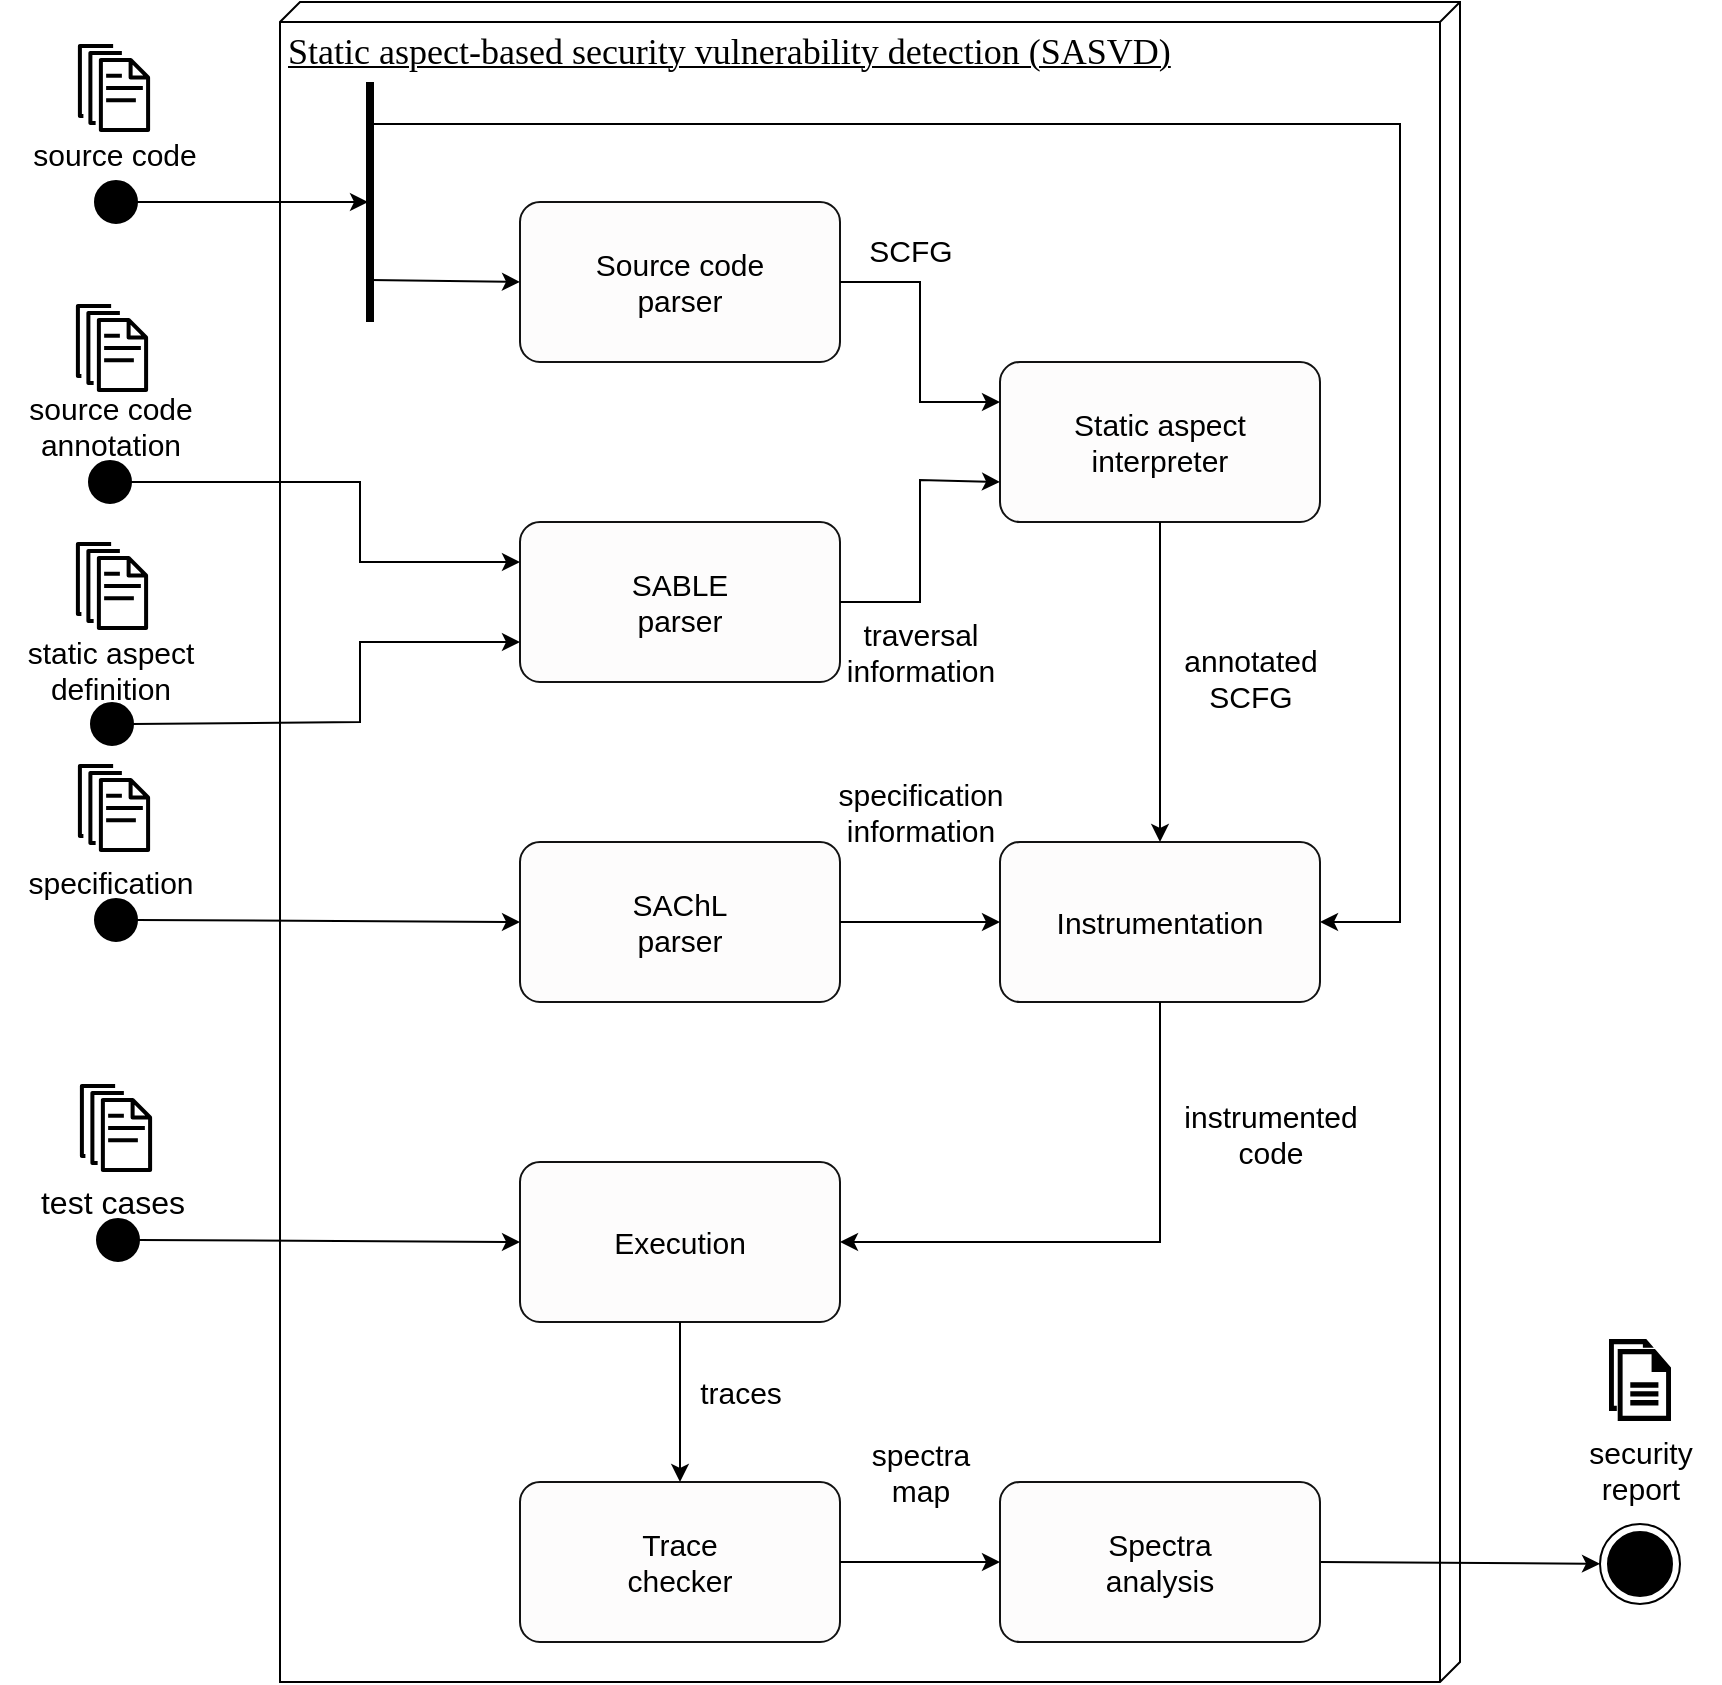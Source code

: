 <mxfile version="22.1.0" type="github">
  <diagram name="Page-1" id="982gyeF62y9UsF95akiq">
    <mxGraphModel dx="1067" dy="663" grid="1" gridSize="10" guides="1" tooltips="1" connect="1" arrows="1" fold="1" page="1" pageScale="1" pageWidth="860" pageHeight="850" math="0" shadow="0">
      <root>
        <mxCell id="0" />
        <mxCell id="1" parent="0" />
        <mxCell id="JIdOVKg0k5BsWk1WgtoK-1" value="&lt;div align=&quot;left&quot;&gt;&lt;font style=&quot;font-size: 18px;&quot;&gt;Static aspect-based security vulnerability detection (SASVD)&lt;br&gt;&lt;/font&gt;&lt;/div&gt;" style="verticalAlign=top;align=left;spacingTop=8;spacingLeft=2;spacingRight=12;shape=cube;size=10;direction=south;fontStyle=4;html=1;rounded=0;shadow=0;comic=0;labelBackgroundColor=none;strokeWidth=1;fontFamily=Verdana;fontSize=12;fillColor=none;" parent="1" vertex="1">
          <mxGeometry x="140" width="590" height="840" as="geometry" />
        </mxCell>
        <mxCell id="JIdOVKg0k5BsWk1WgtoK-4" value="&lt;div style=&quot;font-size: 15px;&quot;&gt;&lt;font style=&quot;font-size: 15px;&quot;&gt;source code&lt;font style=&quot;font-size: 15px;&quot;&gt;&lt;br&gt;&lt;/font&gt;&lt;/font&gt;&lt;/div&gt;" style="text;html=1;align=center;verticalAlign=middle;resizable=0;points=[];autosize=1;strokeColor=none;fillColor=none;" parent="1" vertex="1">
          <mxGeometry x="2" y="61" width="110" height="30" as="geometry" />
        </mxCell>
        <mxCell id="JIdOVKg0k5BsWk1WgtoK-13" value="" style="sketch=0;pointerEvents=1;shadow=0;dashed=0;html=1;strokeColor=#000000;fillColor=#000000;labelPosition=center;verticalLabelPosition=bottom;verticalAlign=top;outlineConnect=0;align=center;shape=mxgraph.office.concepts.documents;fontSize=15;fontColor=#ffffff;" parent="1" vertex="1">
          <mxGeometry x="805" y="669" width="30" height="40" as="geometry" />
        </mxCell>
        <mxCell id="JIdOVKg0k5BsWk1WgtoK-23" value="" style="ellipse;html=1;shape=endState;fillColor=#000000;strokeColor=#000000;fontSize=15;direction=north;" parent="1" vertex="1">
          <mxGeometry x="800" y="761" width="40" height="40" as="geometry" />
        </mxCell>
        <mxCell id="JIdOVKg0k5BsWk1WgtoK-24" value="&lt;div&gt;security&lt;/div&gt;&lt;div&gt;report&lt;br&gt;&lt;/div&gt;" style="text;html=1;align=center;verticalAlign=middle;resizable=0;points=[];autosize=1;strokeColor=none;fillColor=none;fontSize=15;" parent="1" vertex="1">
          <mxGeometry x="780" y="709" width="80" height="50" as="geometry" />
        </mxCell>
        <mxCell id="XhcfFflQ-kZcFnGUOM56-5" value="" style="sketch=0;outlineConnect=0;fontColor=#232F3E;gradientColor=none;fillColor=#000000;strokeColor=none;dashed=0;verticalLabelPosition=bottom;verticalAlign=top;align=center;html=1;fontSize=12;fontStyle=0;aspect=fixed;pointerEvents=1;shape=mxgraph.aws4.documents;" parent="1" vertex="1">
          <mxGeometry x="38.95" y="21" width="36.1" height="44" as="geometry" />
        </mxCell>
        <mxCell id="MYr1V2kwetyBuqe4WK7h-1" value="" style="strokeWidth=2;html=1;shape=mxgraph.flowchart.start_2;whiteSpace=wrap;fillColor=#000000;" parent="1" vertex="1">
          <mxGeometry x="48" y="90" width="20" height="20" as="geometry" />
        </mxCell>
        <mxCell id="MYr1V2kwetyBuqe4WK7h-11" value="&lt;div&gt;Source code&lt;/div&gt;&lt;div&gt;parser&lt;br&gt;&lt;/div&gt;" style="points=[[0.25,0,0],[0.5,0,0],[0.75,0,0],[1,0.25,0],[1,0.5,0],[1,0.75,0],[0.75,1,0],[0.5,1,0],[0.25,1,0],[0,0.75,0],[0,0.5,0],[0,0.25,0]];shape=mxgraph.bpmn.task;whiteSpace=wrap;rectStyle=rounded;size=10;html=1;taskMarker=abstract;strokeColor=#121212;fontSize=15;fillColor=#fdfcfc;" parent="1" vertex="1">
          <mxGeometry x="260" y="100" width="160" height="80" as="geometry" />
        </mxCell>
        <mxCell id="MYr1V2kwetyBuqe4WK7h-41" value="" style="endArrow=classic;html=1;rounded=0;exitX=1;exitY=0.5;exitDx=0;exitDy=0;exitPerimeter=0;" parent="1" source="qjNmLmzCoTw4PF_jTeP7-56" target="JIdOVKg0k5BsWk1WgtoK-23" edge="1">
          <mxGeometry width="50" height="50" relative="1" as="geometry">
            <mxPoint x="700" y="781" as="sourcePoint" />
            <mxPoint x="590" y="591" as="targetPoint" />
          </mxGeometry>
        </mxCell>
        <mxCell id="MYr1V2kwetyBuqe4WK7h-54" value="" style="line;strokeWidth=4;html=1;direction=south;" parent="1" vertex="1">
          <mxGeometry x="180" y="40" width="10" height="120" as="geometry" />
        </mxCell>
        <mxCell id="MYr1V2kwetyBuqe4WK7h-58" value="" style="endArrow=classic;html=1;rounded=0;exitX=1;exitY=0.5;exitDx=0;exitDy=0;exitPerimeter=0;entryX=0.5;entryY=0.599;entryDx=0;entryDy=0;entryPerimeter=0;" parent="1" source="MYr1V2kwetyBuqe4WK7h-1" target="MYr1V2kwetyBuqe4WK7h-54" edge="1">
          <mxGeometry width="50" height="50" relative="1" as="geometry">
            <mxPoint x="60" y="10" as="sourcePoint" />
            <mxPoint x="250" y="119" as="targetPoint" />
          </mxGeometry>
        </mxCell>
        <mxCell id="qjNmLmzCoTw4PF_jTeP7-3" value="" style="endArrow=classic;html=1;rounded=0;entryX=0;entryY=0.5;entryDx=0;entryDy=0;entryPerimeter=0;exitX=0.825;exitY=0.5;exitDx=0;exitDy=0;exitPerimeter=0;" edge="1" parent="1" source="MYr1V2kwetyBuqe4WK7h-54" target="MYr1V2kwetyBuqe4WK7h-11">
          <mxGeometry width="50" height="50" relative="1" as="geometry">
            <mxPoint x="250" y="70" as="sourcePoint" />
            <mxPoint x="270" y="162" as="targetPoint" />
          </mxGeometry>
        </mxCell>
        <mxCell id="qjNmLmzCoTw4PF_jTeP7-4" value="&lt;div&gt;SABLE&lt;/div&gt;&lt;div&gt;parser&lt;br&gt;&lt;/div&gt;" style="points=[[0.25,0,0],[0.5,0,0],[0.75,0,0],[1,0.25,0],[1,0.5,0],[1,0.75,0],[0.75,1,0],[0.5,1,0],[0.25,1,0],[0,0.75,0],[0,0.5,0],[0,0.25,0]];shape=mxgraph.bpmn.task;whiteSpace=wrap;rectStyle=rounded;size=10;html=1;taskMarker=abstract;strokeColor=#121212;fontSize=15;fillColor=#fdfcfc;" vertex="1" parent="1">
          <mxGeometry x="260" y="260" width="160" height="80" as="geometry" />
        </mxCell>
        <mxCell id="qjNmLmzCoTw4PF_jTeP7-14" value="&lt;div style=&quot;font-size: 15px;&quot;&gt;&lt;font style=&quot;font-size: 15px;&quot;&gt;source code&lt;font style=&quot;font-size: 15px;&quot;&gt;&lt;br&gt;&lt;/font&gt;&lt;/font&gt;&lt;/div&gt;&lt;div style=&quot;font-size: 15px;&quot;&gt;annotation&lt;br&gt;&lt;/div&gt;" style="text;html=1;align=center;verticalAlign=middle;resizable=0;points=[];autosize=1;strokeColor=none;fillColor=none;" vertex="1" parent="1">
          <mxGeometry y="187" width="110" height="50" as="geometry" />
        </mxCell>
        <mxCell id="qjNmLmzCoTw4PF_jTeP7-15" value="" style="sketch=0;outlineConnect=0;fontColor=#232F3E;gradientColor=none;fillColor=#000000;strokeColor=none;dashed=0;verticalLabelPosition=bottom;verticalAlign=top;align=center;html=1;fontSize=12;fontStyle=0;aspect=fixed;pointerEvents=1;shape=mxgraph.aws4.documents;" vertex="1" parent="1">
          <mxGeometry x="37.95" y="151" width="36.1" height="44" as="geometry" />
        </mxCell>
        <mxCell id="qjNmLmzCoTw4PF_jTeP7-16" value="" style="strokeWidth=2;html=1;shape=mxgraph.flowchart.start_2;whiteSpace=wrap;fillColor=#000000;" vertex="1" parent="1">
          <mxGeometry x="45" y="230" width="20" height="20" as="geometry" />
        </mxCell>
        <mxCell id="qjNmLmzCoTw4PF_jTeP7-17" value="" style="endArrow=classic;html=1;rounded=0;exitX=1;exitY=0.5;exitDx=0;exitDy=0;exitPerimeter=0;entryX=0;entryY=0.25;entryDx=0;entryDy=0;entryPerimeter=0;" edge="1" parent="1" source="qjNmLmzCoTw4PF_jTeP7-16" target="qjNmLmzCoTw4PF_jTeP7-4">
          <mxGeometry width="50" height="50" relative="1" as="geometry">
            <mxPoint x="196" y="170" as="sourcePoint" />
            <mxPoint x="250" y="260" as="targetPoint" />
            <Array as="points">
              <mxPoint x="180" y="240" />
              <mxPoint x="180" y="280" />
            </Array>
          </mxGeometry>
        </mxCell>
        <mxCell id="qjNmLmzCoTw4PF_jTeP7-20" value="" style="strokeWidth=2;html=1;shape=mxgraph.flowchart.start_2;whiteSpace=wrap;fillColor=#000000;" vertex="1" parent="1">
          <mxGeometry x="46" y="351" width="20" height="20" as="geometry" />
        </mxCell>
        <mxCell id="qjNmLmzCoTw4PF_jTeP7-21" value="" style="endArrow=classic;html=1;rounded=0;exitX=1;exitY=0.5;exitDx=0;exitDy=0;exitPerimeter=0;entryX=0;entryY=0.75;entryDx=0;entryDy=0;entryPerimeter=0;" edge="1" parent="1" source="qjNmLmzCoTw4PF_jTeP7-20" target="qjNmLmzCoTw4PF_jTeP7-4">
          <mxGeometry width="50" height="50" relative="1" as="geometry">
            <mxPoint x="56" y="268" as="sourcePoint" />
            <mxPoint x="270" y="380" as="targetPoint" />
            <Array as="points">
              <mxPoint x="180" y="360" />
              <mxPoint x="180" y="320" />
            </Array>
          </mxGeometry>
        </mxCell>
        <mxCell id="qjNmLmzCoTw4PF_jTeP7-22" value="&lt;div style=&quot;font-size: 15px;&quot;&gt;&lt;font style=&quot;font-size: 15px;&quot;&gt;static aspect&lt;/font&gt;&lt;/div&gt;&lt;div style=&quot;font-size: 15px;&quot;&gt;&lt;font style=&quot;font-size: 15px;&quot;&gt;definition&lt;font style=&quot;font-size: 15px;&quot;&gt;&lt;br&gt;&lt;/font&gt;&lt;/font&gt;&lt;/div&gt;" style="text;html=1;align=center;verticalAlign=middle;resizable=0;points=[];autosize=1;strokeColor=none;fillColor=none;" vertex="1" parent="1">
          <mxGeometry y="309" width="110" height="50" as="geometry" />
        </mxCell>
        <mxCell id="qjNmLmzCoTw4PF_jTeP7-23" value="" style="sketch=0;outlineConnect=0;fontColor=#232F3E;gradientColor=none;fillColor=#000000;strokeColor=none;dashed=0;verticalLabelPosition=bottom;verticalAlign=top;align=center;html=1;fontSize=12;fontStyle=0;aspect=fixed;pointerEvents=1;shape=mxgraph.aws4.documents;" vertex="1" parent="1">
          <mxGeometry x="37.95" y="270" width="36.1" height="44" as="geometry" />
        </mxCell>
        <mxCell id="qjNmLmzCoTw4PF_jTeP7-25" value="&lt;div&gt;Static aspect&lt;/div&gt;&lt;div&gt;interpreter&lt;br&gt;&lt;/div&gt;" style="points=[[0.25,0,0],[0.5,0,0],[0.75,0,0],[1,0.25,0],[1,0.5,0],[1,0.75,0],[0.75,1,0],[0.5,1,0],[0.25,1,0],[0,0.75,0],[0,0.5,0],[0,0.25,0]];shape=mxgraph.bpmn.task;whiteSpace=wrap;rectStyle=rounded;size=10;html=1;taskMarker=abstract;strokeColor=#121212;fontSize=15;fillColor=#fdfcfc;" vertex="1" parent="1">
          <mxGeometry x="500" y="180" width="160" height="80" as="geometry" />
        </mxCell>
        <mxCell id="qjNmLmzCoTw4PF_jTeP7-26" value="" style="endArrow=classic;html=1;rounded=0;entryX=0;entryY=0.25;entryDx=0;entryDy=0;entryPerimeter=0;exitX=1;exitY=0.5;exitDx=0;exitDy=0;exitPerimeter=0;" edge="1" parent="1" source="MYr1V2kwetyBuqe4WK7h-11" target="qjNmLmzCoTw4PF_jTeP7-25">
          <mxGeometry width="50" height="50" relative="1" as="geometry">
            <mxPoint x="156" y="170" as="sourcePoint" />
            <mxPoint x="270" y="170" as="targetPoint" />
            <Array as="points">
              <mxPoint x="460" y="140" />
              <mxPoint x="460" y="200" />
            </Array>
          </mxGeometry>
        </mxCell>
        <mxCell id="qjNmLmzCoTw4PF_jTeP7-27" value="" style="endArrow=classic;html=1;rounded=0;entryX=0;entryY=0.75;entryDx=0;entryDy=0;entryPerimeter=0;exitX=1;exitY=0.5;exitDx=0;exitDy=0;exitPerimeter=0;" edge="1" parent="1" source="qjNmLmzCoTw4PF_jTeP7-4" target="qjNmLmzCoTw4PF_jTeP7-25">
          <mxGeometry width="50" height="50" relative="1" as="geometry">
            <mxPoint x="156" y="170" as="sourcePoint" />
            <mxPoint x="270" y="170" as="targetPoint" />
            <Array as="points">
              <mxPoint x="460" y="300" />
              <mxPoint x="460" y="239" />
            </Array>
          </mxGeometry>
        </mxCell>
        <mxCell id="qjNmLmzCoTw4PF_jTeP7-28" value="" style="strokeWidth=2;html=1;shape=mxgraph.flowchart.start_2;whiteSpace=wrap;fillColor=#000000;" vertex="1" parent="1">
          <mxGeometry x="48" y="449" width="20" height="20" as="geometry" />
        </mxCell>
        <mxCell id="qjNmLmzCoTw4PF_jTeP7-29" value="&lt;font style=&quot;font-size: 15px;&quot;&gt;specification&lt;/font&gt;" style="text;html=1;align=center;verticalAlign=middle;resizable=0;points=[];autosize=1;strokeColor=none;fillColor=none;" vertex="1" parent="1">
          <mxGeometry y="425" width="110" height="30" as="geometry" />
        </mxCell>
        <mxCell id="qjNmLmzCoTw4PF_jTeP7-30" value="" style="sketch=0;outlineConnect=0;fontColor=#232F3E;gradientColor=none;fillColor=#000000;strokeColor=none;dashed=0;verticalLabelPosition=bottom;verticalAlign=top;align=center;html=1;fontSize=12;fontStyle=0;aspect=fixed;pointerEvents=1;shape=mxgraph.aws4.documents;" vertex="1" parent="1">
          <mxGeometry x="38.95" y="381" width="36.1" height="44" as="geometry" />
        </mxCell>
        <mxCell id="qjNmLmzCoTw4PF_jTeP7-34" value="" style="endArrow=classic;html=1;rounded=0;exitX=0.175;exitY=0.4;exitDx=0;exitDy=0;exitPerimeter=0;entryX=1;entryY=0.5;entryDx=0;entryDy=0;entryPerimeter=0;" edge="1" parent="1" source="MYr1V2kwetyBuqe4WK7h-54" target="qjNmLmzCoTw4PF_jTeP7-39">
          <mxGeometry width="50" height="50" relative="1" as="geometry">
            <mxPoint x="220" y="61.5" as="sourcePoint" />
            <mxPoint x="580" y="61.5" as="targetPoint" />
            <Array as="points">
              <mxPoint x="700" y="61" />
              <mxPoint x="700" y="460" />
            </Array>
          </mxGeometry>
        </mxCell>
        <mxCell id="qjNmLmzCoTw4PF_jTeP7-35" value="" style="endArrow=classic;html=1;rounded=0;exitX=1;exitY=0.5;exitDx=0;exitDy=0;exitPerimeter=0;entryX=0;entryY=0.5;entryDx=0;entryDy=0;entryPerimeter=0;" edge="1" parent="1" source="qjNmLmzCoTw4PF_jTeP7-28" target="qjNmLmzCoTw4PF_jTeP7-38">
          <mxGeometry width="50" height="50" relative="1" as="geometry">
            <mxPoint x="80" y="500" as="sourcePoint" />
            <mxPoint x="216" y="501" as="targetPoint" />
          </mxGeometry>
        </mxCell>
        <mxCell id="qjNmLmzCoTw4PF_jTeP7-38" value="&lt;div&gt;SAChL&lt;/div&gt;&lt;div&gt;parser&lt;br&gt;&lt;/div&gt;" style="points=[[0.25,0,0],[0.5,0,0],[0.75,0,0],[1,0.25,0],[1,0.5,0],[1,0.75,0],[0.75,1,0],[0.5,1,0],[0.25,1,0],[0,0.75,0],[0,0.5,0],[0,0.25,0]];shape=mxgraph.bpmn.task;whiteSpace=wrap;rectStyle=rounded;size=10;html=1;taskMarker=abstract;strokeColor=#121212;fontSize=15;fillColor=#fdfcfc;" vertex="1" parent="1">
          <mxGeometry x="260" y="420" width="160" height="80" as="geometry" />
        </mxCell>
        <mxCell id="qjNmLmzCoTw4PF_jTeP7-39" value="Instrumentation" style="points=[[0.25,0,0],[0.5,0,0],[0.75,0,0],[1,0.25,0],[1,0.5,0],[1,0.75,0],[0.75,1,0],[0.5,1,0],[0.25,1,0],[0,0.75,0],[0,0.5,0],[0,0.25,0]];shape=mxgraph.bpmn.task;whiteSpace=wrap;rectStyle=rounded;size=10;html=1;taskMarker=abstract;strokeColor=#121212;fontSize=15;fillColor=#fdfcfc;" vertex="1" parent="1">
          <mxGeometry x="500" y="420" width="160" height="80" as="geometry" />
        </mxCell>
        <mxCell id="qjNmLmzCoTw4PF_jTeP7-40" value="" style="endArrow=classic;html=1;rounded=0;exitX=0.5;exitY=1;exitDx=0;exitDy=0;exitPerimeter=0;" edge="1" parent="1" source="qjNmLmzCoTw4PF_jTeP7-25" target="qjNmLmzCoTw4PF_jTeP7-39">
          <mxGeometry width="50" height="50" relative="1" as="geometry">
            <mxPoint x="58" y="468" as="sourcePoint" />
            <mxPoint x="270" y="470" as="targetPoint" />
          </mxGeometry>
        </mxCell>
        <mxCell id="qjNmLmzCoTw4PF_jTeP7-41" value="" style="endArrow=classic;html=1;rounded=0;exitX=1;exitY=0.5;exitDx=0;exitDy=0;exitPerimeter=0;entryX=0;entryY=0.5;entryDx=0;entryDy=0;entryPerimeter=0;" edge="1" parent="1" source="qjNmLmzCoTw4PF_jTeP7-38" target="qjNmLmzCoTw4PF_jTeP7-39">
          <mxGeometry width="50" height="50" relative="1" as="geometry">
            <mxPoint x="58" y="468" as="sourcePoint" />
            <mxPoint x="270" y="470" as="targetPoint" />
          </mxGeometry>
        </mxCell>
        <mxCell id="qjNmLmzCoTw4PF_jTeP7-42" value="&lt;div&gt;annotated&lt;/div&gt;&lt;div&gt;SCFG&lt;br&gt;&lt;/div&gt;" style="text;html=1;align=center;verticalAlign=middle;resizable=0;points=[];autosize=1;strokeColor=none;fillColor=none;fontSize=15;" vertex="1" parent="1">
          <mxGeometry x="580" y="313" width="90" height="50" as="geometry" />
        </mxCell>
        <mxCell id="qjNmLmzCoTw4PF_jTeP7-43" value="SCFG" style="text;html=1;align=center;verticalAlign=middle;resizable=0;points=[];autosize=1;strokeColor=none;fillColor=none;fontSize=15;" vertex="1" parent="1">
          <mxGeometry x="420" y="109" width="70" height="30" as="geometry" />
        </mxCell>
        <mxCell id="qjNmLmzCoTw4PF_jTeP7-44" value="&lt;div&gt;traversal&lt;/div&gt;&lt;div&gt;information&lt;br&gt;&lt;/div&gt;" style="text;html=1;align=center;verticalAlign=middle;resizable=0;points=[];autosize=1;strokeColor=none;fillColor=none;fontSize=15;" vertex="1" parent="1">
          <mxGeometry x="410" y="300" width="100" height="50" as="geometry" />
        </mxCell>
        <mxCell id="qjNmLmzCoTw4PF_jTeP7-45" value="&lt;div&gt;specification&lt;/div&gt;&lt;div&gt;information&lt;br&gt;&lt;/div&gt;" style="text;html=1;align=center;verticalAlign=middle;resizable=0;points=[];autosize=1;strokeColor=none;fillColor=none;fontSize=15;" vertex="1" parent="1">
          <mxGeometry x="405" y="380" width="110" height="50" as="geometry" />
        </mxCell>
        <mxCell id="qjNmLmzCoTw4PF_jTeP7-46" value="Execution" style="points=[[0.25,0,0],[0.5,0,0],[0.75,0,0],[1,0.25,0],[1,0.5,0],[1,0.75,0],[0.75,1,0],[0.5,1,0],[0.25,1,0],[0,0.75,0],[0,0.5,0],[0,0.25,0]];shape=mxgraph.bpmn.task;whiteSpace=wrap;rectStyle=rounded;size=10;html=1;taskMarker=abstract;strokeColor=#121212;fontSize=15;fillColor=#fdfcfc;" vertex="1" parent="1">
          <mxGeometry x="260" y="580" width="160" height="80" as="geometry" />
        </mxCell>
        <mxCell id="qjNmLmzCoTw4PF_jTeP7-47" value="" style="strokeWidth=2;html=1;shape=mxgraph.flowchart.start_2;whiteSpace=wrap;fillColor=#000000;" vertex="1" parent="1">
          <mxGeometry x="49" y="609" width="20" height="20" as="geometry" />
        </mxCell>
        <mxCell id="qjNmLmzCoTw4PF_jTeP7-48" value="&lt;font style=&quot;font-size: 16px;&quot;&gt;test cases&lt;br&gt;&lt;/font&gt;" style="text;html=1;align=center;verticalAlign=middle;resizable=0;points=[];autosize=1;strokeColor=none;fillColor=none;" vertex="1" parent="1">
          <mxGeometry x="6" y="585" width="100" height="30" as="geometry" />
        </mxCell>
        <mxCell id="qjNmLmzCoTw4PF_jTeP7-49" value="" style="sketch=0;outlineConnect=0;fontColor=#232F3E;gradientColor=none;fillColor=#000000;strokeColor=none;dashed=0;verticalLabelPosition=bottom;verticalAlign=top;align=center;html=1;fontSize=12;fontStyle=0;aspect=fixed;pointerEvents=1;shape=mxgraph.aws4.documents;" vertex="1" parent="1">
          <mxGeometry x="39.95" y="541" width="36.1" height="44" as="geometry" />
        </mxCell>
        <mxCell id="qjNmLmzCoTw4PF_jTeP7-50" value="" style="endArrow=classic;html=1;rounded=0;exitX=1;exitY=0.5;exitDx=0;exitDy=0;exitPerimeter=0;entryX=0;entryY=0.5;entryDx=0;entryDy=0;entryPerimeter=0;" edge="1" parent="1" source="qjNmLmzCoTw4PF_jTeP7-47" target="qjNmLmzCoTw4PF_jTeP7-46">
          <mxGeometry width="50" height="50" relative="1" as="geometry">
            <mxPoint x="58" y="468" as="sourcePoint" />
            <mxPoint x="270" y="470" as="targetPoint" />
          </mxGeometry>
        </mxCell>
        <mxCell id="qjNmLmzCoTw4PF_jTeP7-51" value="" style="endArrow=classic;html=1;rounded=0;exitX=0.5;exitY=1;exitDx=0;exitDy=0;exitPerimeter=0;entryX=1;entryY=0.5;entryDx=0;entryDy=0;entryPerimeter=0;" edge="1" parent="1" source="qjNmLmzCoTw4PF_jTeP7-39" target="qjNmLmzCoTw4PF_jTeP7-46">
          <mxGeometry width="50" height="50" relative="1" as="geometry">
            <mxPoint x="580" y="559" as="sourcePoint" />
            <mxPoint x="580" y="719" as="targetPoint" />
            <Array as="points">
              <mxPoint x="580" y="620" />
            </Array>
          </mxGeometry>
        </mxCell>
        <mxCell id="qjNmLmzCoTw4PF_jTeP7-52" value="&lt;div&gt;instrumented&lt;/div&gt;&lt;div&gt;code&lt;br&gt;&lt;/div&gt;" style="text;html=1;align=center;verticalAlign=middle;resizable=0;points=[];autosize=1;strokeColor=none;fillColor=none;fontSize=15;" vertex="1" parent="1">
          <mxGeometry x="580" y="541" width="110" height="50" as="geometry" />
        </mxCell>
        <mxCell id="qjNmLmzCoTw4PF_jTeP7-53" value="&lt;div&gt;Trace&lt;/div&gt;&lt;div&gt;checker&lt;br&gt;&lt;/div&gt;" style="points=[[0.25,0,0],[0.5,0,0],[0.75,0,0],[1,0.25,0],[1,0.5,0],[1,0.75,0],[0.75,1,0],[0.5,1,0],[0.25,1,0],[0,0.75,0],[0,0.5,0],[0,0.25,0]];shape=mxgraph.bpmn.task;whiteSpace=wrap;rectStyle=rounded;size=10;html=1;taskMarker=abstract;strokeColor=#121212;fontSize=15;fillColor=#fdfcfc;" vertex="1" parent="1">
          <mxGeometry x="260" y="740" width="160" height="80" as="geometry" />
        </mxCell>
        <mxCell id="qjNmLmzCoTw4PF_jTeP7-54" value="" style="endArrow=classic;html=1;rounded=0;exitX=0.5;exitY=1;exitDx=0;exitDy=0;exitPerimeter=0;entryX=0.5;entryY=0;entryDx=0;entryDy=0;entryPerimeter=0;" edge="1" parent="1" source="qjNmLmzCoTw4PF_jTeP7-46" target="qjNmLmzCoTw4PF_jTeP7-53">
          <mxGeometry width="50" height="50" relative="1" as="geometry">
            <mxPoint x="430" y="470" as="sourcePoint" />
            <mxPoint x="510" y="470" as="targetPoint" />
          </mxGeometry>
        </mxCell>
        <mxCell id="qjNmLmzCoTw4PF_jTeP7-55" value="traces" style="text;html=1;align=center;verticalAlign=middle;resizable=0;points=[];autosize=1;strokeColor=none;fillColor=none;fontSize=15;" vertex="1" parent="1">
          <mxGeometry x="340" y="680" width="60" height="30" as="geometry" />
        </mxCell>
        <mxCell id="qjNmLmzCoTw4PF_jTeP7-56" value="&lt;div&gt;Spectra&lt;/div&gt;&lt;div&gt;analysis&lt;br&gt;&lt;/div&gt;" style="points=[[0.25,0,0],[0.5,0,0],[0.75,0,0],[1,0.25,0],[1,0.5,0],[1,0.75,0],[0.75,1,0],[0.5,1,0],[0.25,1,0],[0,0.75,0],[0,0.5,0],[0,0.25,0]];shape=mxgraph.bpmn.task;whiteSpace=wrap;rectStyle=rounded;size=10;html=1;taskMarker=abstract;strokeColor=#121212;fontSize=15;fillColor=#fdfcfc;" vertex="1" parent="1">
          <mxGeometry x="500" y="740" width="160" height="80" as="geometry" />
        </mxCell>
        <mxCell id="qjNmLmzCoTw4PF_jTeP7-57" value="" style="endArrow=classic;html=1;rounded=0;exitX=1;exitY=0.5;exitDx=0;exitDy=0;exitPerimeter=0;entryX=0;entryY=0.5;entryDx=0;entryDy=0;entryPerimeter=0;" edge="1" parent="1" source="qjNmLmzCoTw4PF_jTeP7-53" target="qjNmLmzCoTw4PF_jTeP7-56">
          <mxGeometry width="50" height="50" relative="1" as="geometry">
            <mxPoint x="450" y="800" as="sourcePoint" />
            <mxPoint x="460" y="730" as="targetPoint" />
          </mxGeometry>
        </mxCell>
        <mxCell id="qjNmLmzCoTw4PF_jTeP7-58" value="&lt;div&gt;spectra&lt;/div&gt;&lt;div&gt;map&lt;br&gt;&lt;/div&gt;" style="text;html=1;align=center;verticalAlign=middle;resizable=0;points=[];autosize=1;strokeColor=none;fillColor=none;fontSize=15;" vertex="1" parent="1">
          <mxGeometry x="425" y="710" width="70" height="50" as="geometry" />
        </mxCell>
      </root>
    </mxGraphModel>
  </diagram>
</mxfile>
